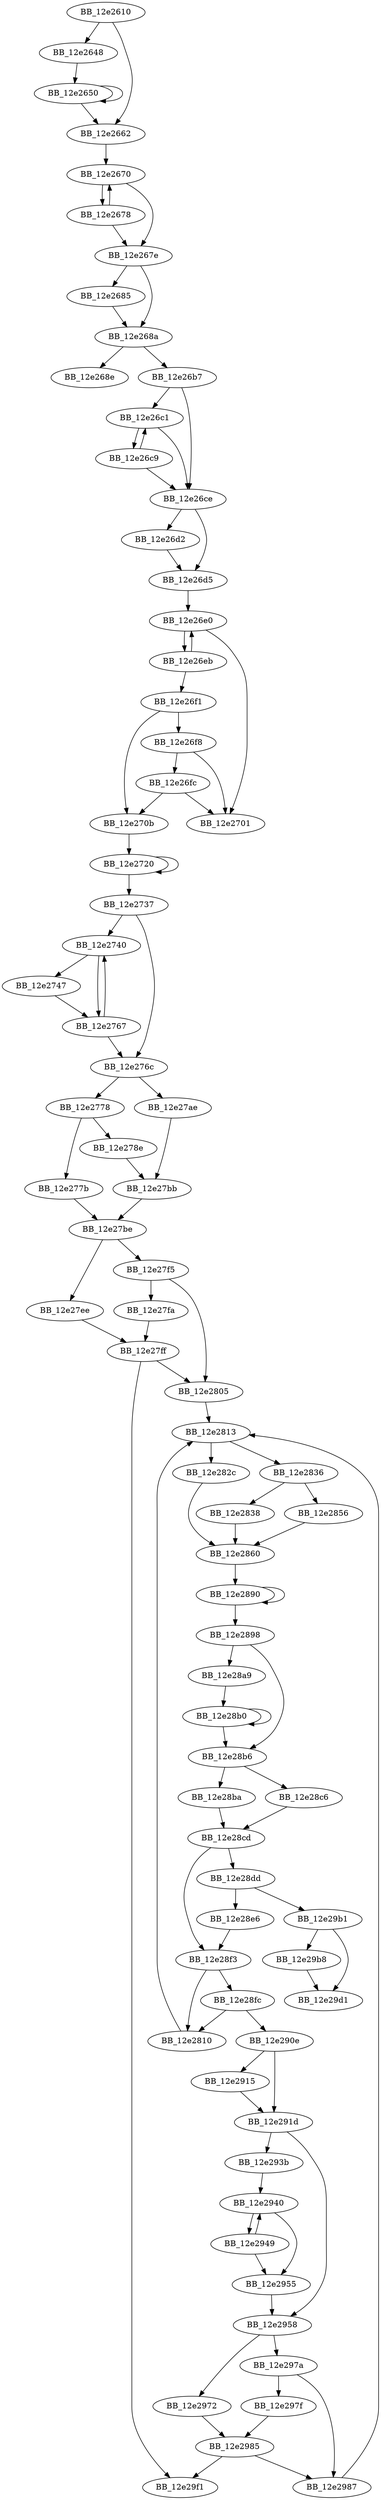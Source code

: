 DiGraph sub_12E2610{
BB_12e2610->BB_12e2648
BB_12e2610->BB_12e2662
BB_12e2648->BB_12e2650
BB_12e2650->BB_12e2650
BB_12e2650->BB_12e2662
BB_12e2662->BB_12e2670
BB_12e2670->BB_12e2678
BB_12e2670->BB_12e267e
BB_12e2678->BB_12e2670
BB_12e2678->BB_12e267e
BB_12e267e->BB_12e2685
BB_12e267e->BB_12e268a
BB_12e2685->BB_12e268a
BB_12e268a->BB_12e268e
BB_12e268a->BB_12e26b7
BB_12e26b7->BB_12e26c1
BB_12e26b7->BB_12e26ce
BB_12e26c1->BB_12e26c9
BB_12e26c1->BB_12e26ce
BB_12e26c9->BB_12e26c1
BB_12e26c9->BB_12e26ce
BB_12e26ce->BB_12e26d2
BB_12e26ce->BB_12e26d5
BB_12e26d2->BB_12e26d5
BB_12e26d5->BB_12e26e0
BB_12e26e0->BB_12e26eb
BB_12e26e0->BB_12e2701
BB_12e26eb->BB_12e26e0
BB_12e26eb->BB_12e26f1
BB_12e26f1->BB_12e26f8
BB_12e26f1->BB_12e270b
BB_12e26f8->BB_12e26fc
BB_12e26f8->BB_12e2701
BB_12e26fc->BB_12e2701
BB_12e26fc->BB_12e270b
BB_12e270b->BB_12e2720
BB_12e2720->BB_12e2720
BB_12e2720->BB_12e2737
BB_12e2737->BB_12e2740
BB_12e2737->BB_12e276c
BB_12e2740->BB_12e2747
BB_12e2740->BB_12e2767
BB_12e2747->BB_12e2767
BB_12e2767->BB_12e2740
BB_12e2767->BB_12e276c
BB_12e276c->BB_12e2778
BB_12e276c->BB_12e27ae
BB_12e2778->BB_12e277b
BB_12e2778->BB_12e278e
BB_12e277b->BB_12e27be
BB_12e278e->BB_12e27bb
BB_12e27ae->BB_12e27bb
BB_12e27bb->BB_12e27be
BB_12e27be->BB_12e27ee
BB_12e27be->BB_12e27f5
BB_12e27ee->BB_12e27ff
BB_12e27f5->BB_12e27fa
BB_12e27f5->BB_12e2805
BB_12e27fa->BB_12e27ff
BB_12e27ff->BB_12e2805
BB_12e27ff->BB_12e29f1
BB_12e2805->BB_12e2813
BB_12e2810->BB_12e2813
BB_12e2813->BB_12e282c
BB_12e2813->BB_12e2836
BB_12e282c->BB_12e2860
BB_12e2836->BB_12e2838
BB_12e2836->BB_12e2856
BB_12e2838->BB_12e2860
BB_12e2856->BB_12e2860
BB_12e2860->BB_12e2890
BB_12e2890->BB_12e2890
BB_12e2890->BB_12e2898
BB_12e2898->BB_12e28a9
BB_12e2898->BB_12e28b6
BB_12e28a9->BB_12e28b0
BB_12e28b0->BB_12e28b0
BB_12e28b0->BB_12e28b6
BB_12e28b6->BB_12e28ba
BB_12e28b6->BB_12e28c6
BB_12e28ba->BB_12e28cd
BB_12e28c6->BB_12e28cd
BB_12e28cd->BB_12e28dd
BB_12e28cd->BB_12e28f3
BB_12e28dd->BB_12e28e6
BB_12e28dd->BB_12e29b1
BB_12e28e6->BB_12e28f3
BB_12e28f3->BB_12e2810
BB_12e28f3->BB_12e28fc
BB_12e28fc->BB_12e2810
BB_12e28fc->BB_12e290e
BB_12e290e->BB_12e2915
BB_12e290e->BB_12e291d
BB_12e2915->BB_12e291d
BB_12e291d->BB_12e293b
BB_12e291d->BB_12e2958
BB_12e293b->BB_12e2940
BB_12e2940->BB_12e2949
BB_12e2940->BB_12e2955
BB_12e2949->BB_12e2940
BB_12e2949->BB_12e2955
BB_12e2955->BB_12e2958
BB_12e2958->BB_12e2972
BB_12e2958->BB_12e297a
BB_12e2972->BB_12e2985
BB_12e297a->BB_12e297f
BB_12e297a->BB_12e2987
BB_12e297f->BB_12e2985
BB_12e2985->BB_12e2987
BB_12e2985->BB_12e29f1
BB_12e2987->BB_12e2813
BB_12e29b1->BB_12e29b8
BB_12e29b1->BB_12e29d1
BB_12e29b8->BB_12e29d1
}
